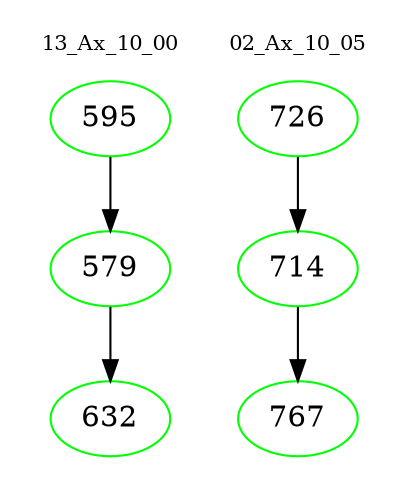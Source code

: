 digraph{
subgraph cluster_0 {
color = white
label = "13_Ax_10_00";
fontsize=10;
T0_595 [label="595", color="green"]
T0_595 -> T0_579 [color="black"]
T0_579 [label="579", color="green"]
T0_579 -> T0_632 [color="black"]
T0_632 [label="632", color="green"]
}
subgraph cluster_1 {
color = white
label = "02_Ax_10_05";
fontsize=10;
T1_726 [label="726", color="green"]
T1_726 -> T1_714 [color="black"]
T1_714 [label="714", color="green"]
T1_714 -> T1_767 [color="black"]
T1_767 [label="767", color="green"]
}
}
